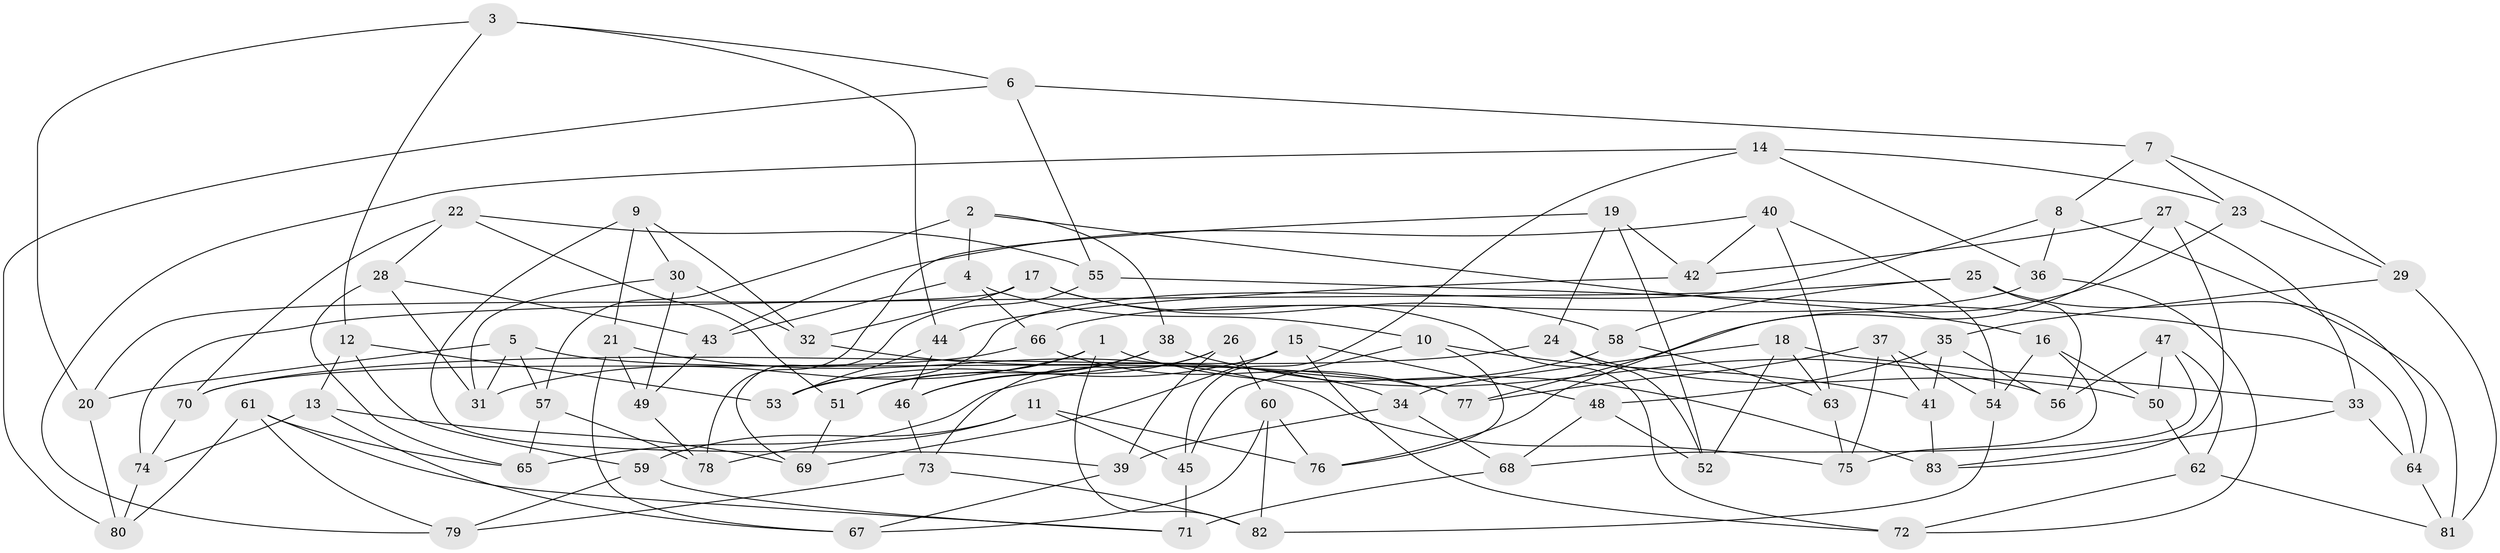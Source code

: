 // coarse degree distribution, {6: 0.5102040816326531, 4: 0.2857142857142857, 5: 0.1836734693877551, 3: 0.02040816326530612}
// Generated by graph-tools (version 1.1) at 2025/52/02/27/25 19:52:30]
// undirected, 83 vertices, 166 edges
graph export_dot {
graph [start="1"]
  node [color=gray90,style=filled];
  1;
  2;
  3;
  4;
  5;
  6;
  7;
  8;
  9;
  10;
  11;
  12;
  13;
  14;
  15;
  16;
  17;
  18;
  19;
  20;
  21;
  22;
  23;
  24;
  25;
  26;
  27;
  28;
  29;
  30;
  31;
  32;
  33;
  34;
  35;
  36;
  37;
  38;
  39;
  40;
  41;
  42;
  43;
  44;
  45;
  46;
  47;
  48;
  49;
  50;
  51;
  52;
  53;
  54;
  55;
  56;
  57;
  58;
  59;
  60;
  61;
  62;
  63;
  64;
  65;
  66;
  67;
  68;
  69;
  70;
  71;
  72;
  73;
  74;
  75;
  76;
  77;
  78;
  79;
  80;
  81;
  82;
  83;
  1 -- 31;
  1 -- 83;
  1 -- 51;
  1 -- 82;
  2 -- 16;
  2 -- 38;
  2 -- 4;
  2 -- 57;
  3 -- 20;
  3 -- 6;
  3 -- 44;
  3 -- 12;
  4 -- 10;
  4 -- 66;
  4 -- 43;
  5 -- 77;
  5 -- 57;
  5 -- 20;
  5 -- 31;
  6 -- 7;
  6 -- 80;
  6 -- 55;
  7 -- 23;
  7 -- 8;
  7 -- 29;
  8 -- 53;
  8 -- 36;
  8 -- 81;
  9 -- 30;
  9 -- 32;
  9 -- 21;
  9 -- 39;
  10 -- 41;
  10 -- 45;
  10 -- 76;
  11 -- 59;
  11 -- 45;
  11 -- 76;
  11 -- 78;
  12 -- 13;
  12 -- 59;
  12 -- 53;
  13 -- 74;
  13 -- 69;
  13 -- 67;
  14 -- 36;
  14 -- 45;
  14 -- 79;
  14 -- 23;
  15 -- 48;
  15 -- 69;
  15 -- 53;
  15 -- 72;
  16 -- 50;
  16 -- 75;
  16 -- 54;
  17 -- 20;
  17 -- 58;
  17 -- 32;
  17 -- 72;
  18 -- 33;
  18 -- 63;
  18 -- 34;
  18 -- 52;
  19 -- 24;
  19 -- 42;
  19 -- 78;
  19 -- 52;
  20 -- 80;
  21 -- 75;
  21 -- 49;
  21 -- 67;
  22 -- 28;
  22 -- 51;
  22 -- 55;
  22 -- 70;
  23 -- 77;
  23 -- 29;
  24 -- 52;
  24 -- 50;
  24 -- 70;
  25 -- 58;
  25 -- 74;
  25 -- 56;
  25 -- 64;
  26 -- 46;
  26 -- 39;
  26 -- 60;
  26 -- 73;
  27 -- 83;
  27 -- 76;
  27 -- 42;
  27 -- 33;
  28 -- 31;
  28 -- 43;
  28 -- 65;
  29 -- 35;
  29 -- 81;
  30 -- 49;
  30 -- 32;
  30 -- 31;
  32 -- 34;
  33 -- 64;
  33 -- 83;
  34 -- 39;
  34 -- 68;
  35 -- 48;
  35 -- 56;
  35 -- 41;
  36 -- 66;
  36 -- 72;
  37 -- 77;
  37 -- 54;
  37 -- 75;
  37 -- 41;
  38 -- 46;
  38 -- 51;
  38 -- 56;
  39 -- 67;
  40 -- 43;
  40 -- 54;
  40 -- 42;
  40 -- 63;
  41 -- 83;
  42 -- 44;
  43 -- 49;
  44 -- 53;
  44 -- 46;
  45 -- 71;
  46 -- 73;
  47 -- 50;
  47 -- 68;
  47 -- 62;
  47 -- 56;
  48 -- 52;
  48 -- 68;
  49 -- 78;
  50 -- 62;
  51 -- 69;
  54 -- 82;
  55 -- 69;
  55 -- 64;
  57 -- 78;
  57 -- 65;
  58 -- 65;
  58 -- 63;
  59 -- 79;
  59 -- 71;
  60 -- 76;
  60 -- 67;
  60 -- 82;
  61 -- 65;
  61 -- 80;
  61 -- 71;
  61 -- 79;
  62 -- 81;
  62 -- 72;
  63 -- 75;
  64 -- 81;
  66 -- 70;
  66 -- 77;
  68 -- 71;
  70 -- 74;
  73 -- 82;
  73 -- 79;
  74 -- 80;
}
